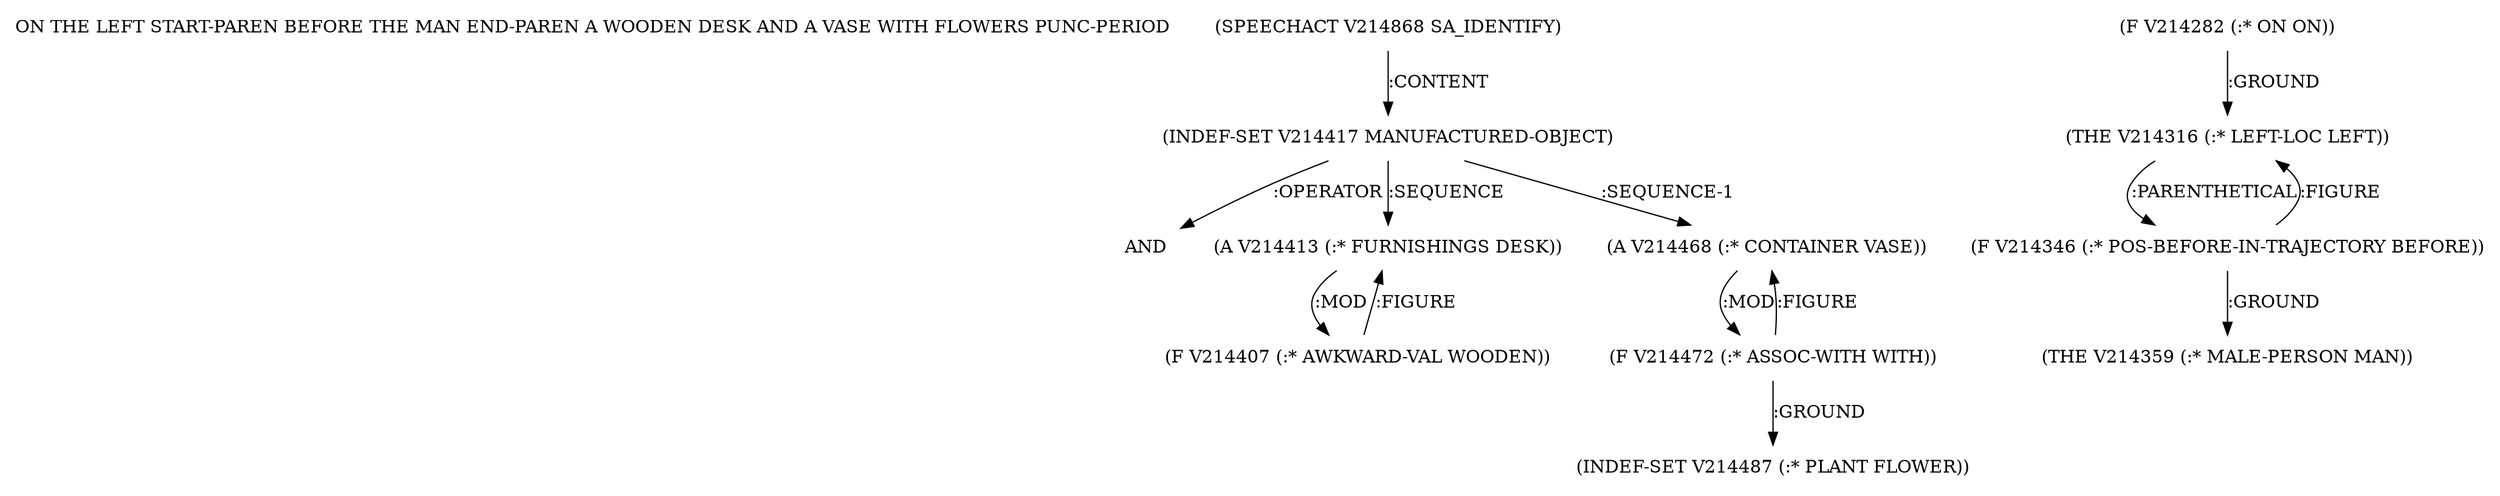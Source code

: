 digraph Terms {
  node [shape=none]
  "ON THE LEFT START-PAREN BEFORE THE MAN END-PAREN A WOODEN DESK AND A VASE WITH FLOWERS PUNC-PERIOD"
  "V214868" [label="(SPEECHACT V214868 SA_IDENTIFY)"]
  "V214868" -> "V214417" [label=":CONTENT"]
  "V214417" [label="(INDEF-SET V214417 MANUFACTURED-OBJECT)"]
  "V214417" -> "NT220541" [label=":OPERATOR"]
  "NT220541" [label="AND"]
  "V214417" -> "V214413" [label=":SEQUENCE"]
  "V214417" -> "V214468" [label=":SEQUENCE-1"]
  "V214413" [label="(A V214413 (:* FURNISHINGS DESK))"]
  "V214413" -> "V214407" [label=":MOD"]
  "V214407" [label="(F V214407 (:* AWKWARD-VAL WOODEN))"]
  "V214407" -> "V214413" [label=":FIGURE"]
  "V214468" [label="(A V214468 (:* CONTAINER VASE))"]
  "V214468" -> "V214472" [label=":MOD"]
  "V214472" [label="(F V214472 (:* ASSOC-WITH WITH))"]
  "V214472" -> "V214487" [label=":GROUND"]
  "V214472" -> "V214468" [label=":FIGURE"]
  "V214487" [label="(INDEF-SET V214487 (:* PLANT FLOWER))"]
  "V214282" [label="(F V214282 (:* ON ON))"]
  "V214282" -> "V214316" [label=":GROUND"]
  "V214316" [label="(THE V214316 (:* LEFT-LOC LEFT))"]
  "V214316" -> "V214346" [label=":PARENTHETICAL"]
  "V214346" [label="(F V214346 (:* POS-BEFORE-IN-TRAJECTORY BEFORE))"]
  "V214346" -> "V214359" [label=":GROUND"]
  "V214346" -> "V214316" [label=":FIGURE"]
  "V214359" [label="(THE V214359 (:* MALE-PERSON MAN))"]
}
